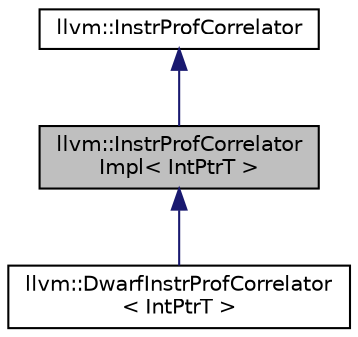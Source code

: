 digraph "llvm::InstrProfCorrelatorImpl&lt; IntPtrT &gt;"
{
 // LATEX_PDF_SIZE
  bgcolor="transparent";
  edge [fontname="Helvetica",fontsize="10",labelfontname="Helvetica",labelfontsize="10"];
  node [fontname="Helvetica",fontsize="10",shape=record];
  Node1 [label="llvm::InstrProfCorrelator\lImpl\< IntPtrT \>",height=0.2,width=0.4,color="black", fillcolor="grey75", style="filled", fontcolor="black",tooltip="InstrProfCorrelatorImpl - A child of InstrProfCorrelator with a template pointer type so that the Pro..."];
  Node2 -> Node1 [dir="back",color="midnightblue",fontsize="10",style="solid",fontname="Helvetica"];
  Node2 [label="llvm::InstrProfCorrelator",height=0.2,width=0.4,color="black",URL="$classllvm_1_1InstrProfCorrelator.html",tooltip="InstrProfCorrelator - A base class used to create raw instrumentation data to their functions."];
  Node1 -> Node3 [dir="back",color="midnightblue",fontsize="10",style="solid",fontname="Helvetica"];
  Node3 [label="llvm::DwarfInstrProfCorrelator\l\< IntPtrT \>",height=0.2,width=0.4,color="black",URL="$classllvm_1_1DwarfInstrProfCorrelator.html",tooltip="DwarfInstrProfCorrelator - A child of InstrProfCorrelatorImpl that takes DWARF debug info as input to..."];
}
